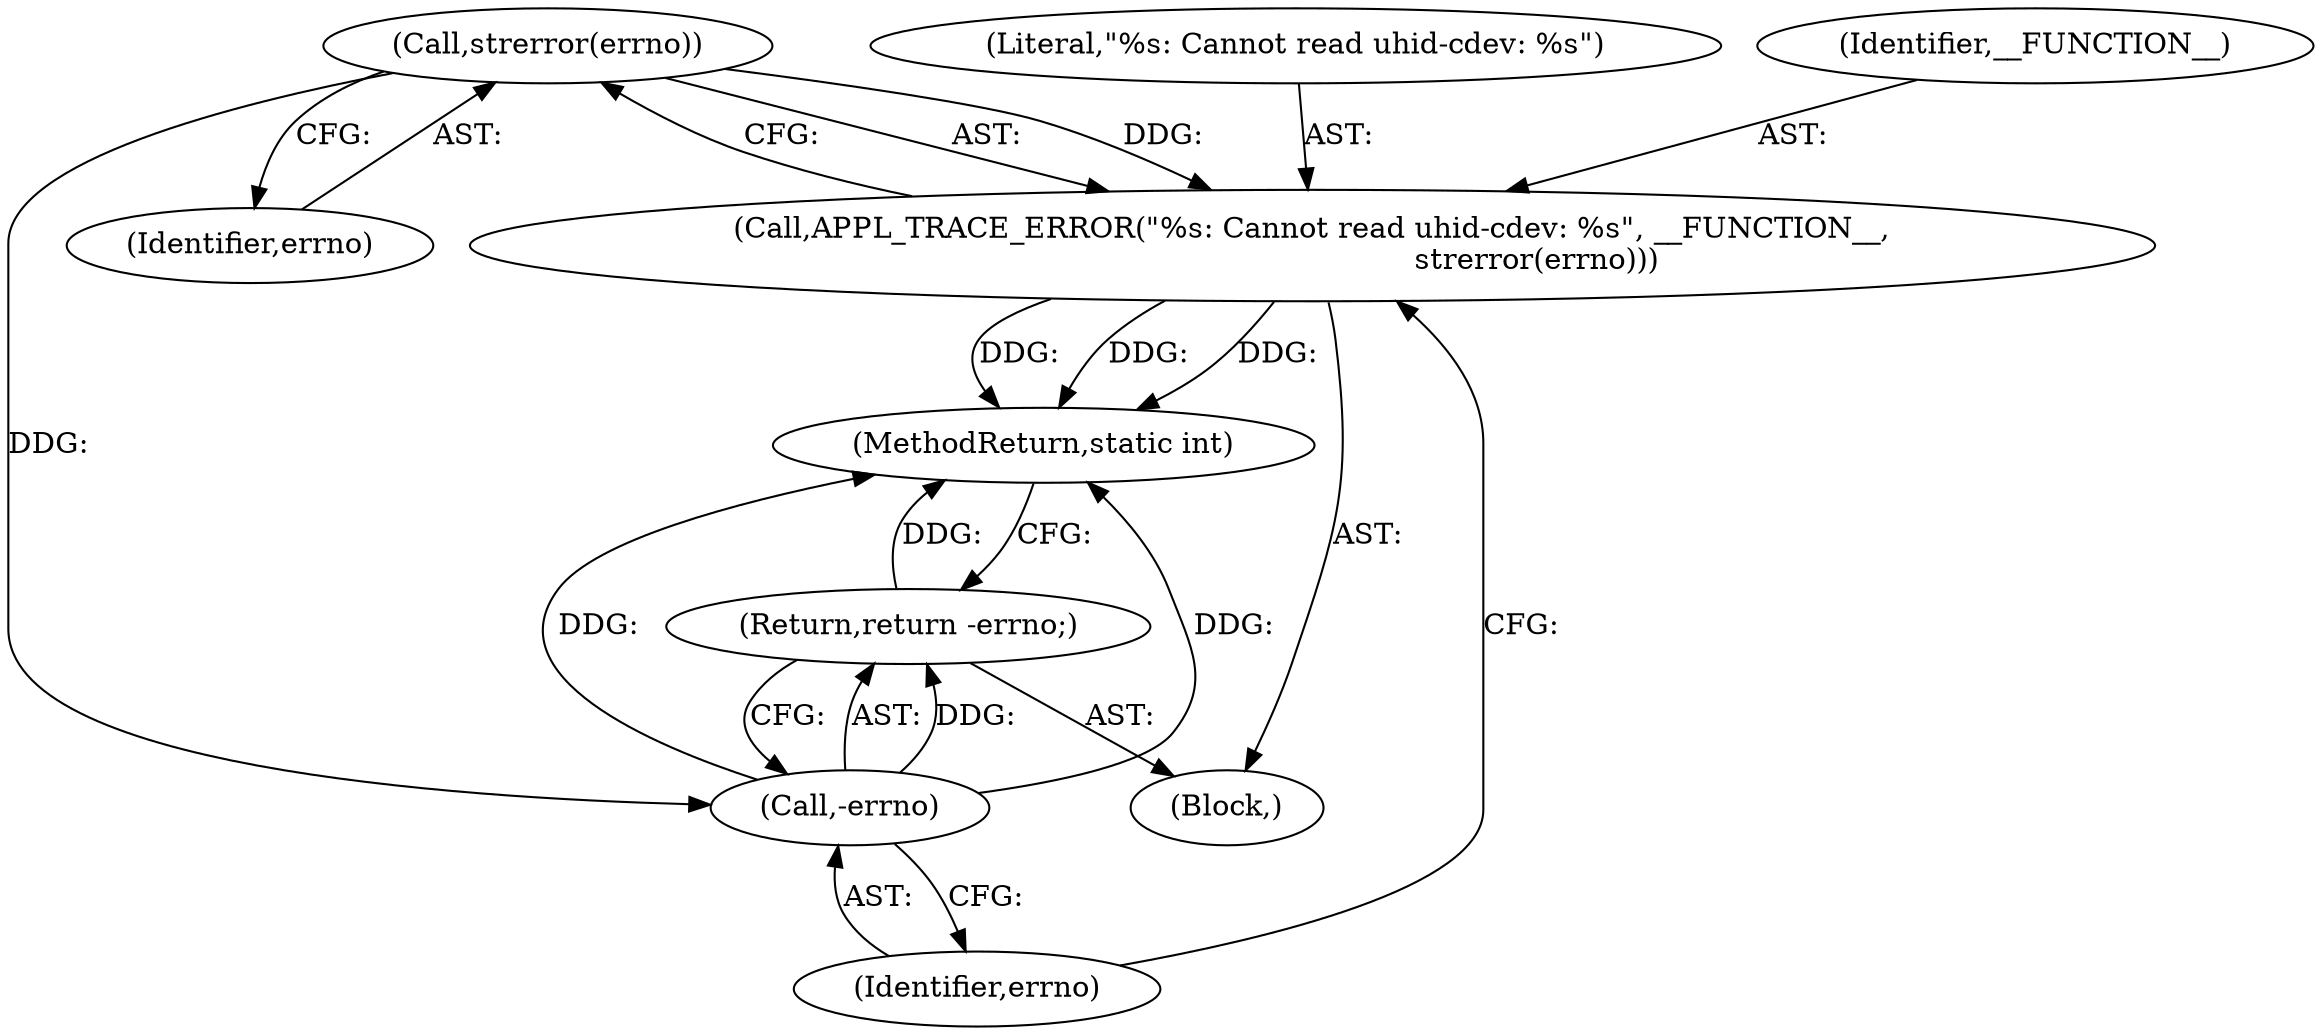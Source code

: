 digraph "0_Android_472271b153c5dc53c28beac55480a8d8434b2d5c_9@API" {
"1000150" [label="(Call,strerror(errno))"];
"1000147" [label="(Call,APPL_TRACE_ERROR(\"%s: Cannot read uhid-cdev: %s\", __FUNCTION__,\n                                                strerror(errno)))"];
"1000153" [label="(Call,-errno)"];
"1000152" [label="(Return,return -errno;)"];
"1000147" [label="(Call,APPL_TRACE_ERROR(\"%s: Cannot read uhid-cdev: %s\", __FUNCTION__,\n                                                strerror(errno)))"];
"1000150" [label="(Call,strerror(errno))"];
"1000152" [label="(Return,return -errno;)"];
"1000370" [label="(MethodReturn,static int)"];
"1000148" [label="(Literal,\"%s: Cannot read uhid-cdev: %s\")"];
"1000154" [label="(Identifier,errno)"];
"1000149" [label="(Identifier,__FUNCTION__)"];
"1000146" [label="(Block,)"];
"1000153" [label="(Call,-errno)"];
"1000151" [label="(Identifier,errno)"];
"1000150" -> "1000147"  [label="AST: "];
"1000150" -> "1000151"  [label="CFG: "];
"1000151" -> "1000150"  [label="AST: "];
"1000147" -> "1000150"  [label="CFG: "];
"1000150" -> "1000147"  [label="DDG: "];
"1000150" -> "1000153"  [label="DDG: "];
"1000147" -> "1000146"  [label="AST: "];
"1000148" -> "1000147"  [label="AST: "];
"1000149" -> "1000147"  [label="AST: "];
"1000154" -> "1000147"  [label="CFG: "];
"1000147" -> "1000370"  [label="DDG: "];
"1000147" -> "1000370"  [label="DDG: "];
"1000147" -> "1000370"  [label="DDG: "];
"1000153" -> "1000152"  [label="AST: "];
"1000153" -> "1000154"  [label="CFG: "];
"1000154" -> "1000153"  [label="AST: "];
"1000152" -> "1000153"  [label="CFG: "];
"1000153" -> "1000370"  [label="DDG: "];
"1000153" -> "1000370"  [label="DDG: "];
"1000153" -> "1000152"  [label="DDG: "];
"1000152" -> "1000146"  [label="AST: "];
"1000370" -> "1000152"  [label="CFG: "];
"1000152" -> "1000370"  [label="DDG: "];
}
